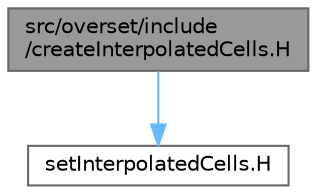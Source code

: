 digraph "src/overset/include/createInterpolatedCells.H"
{
 // LATEX_PDF_SIZE
  bgcolor="transparent";
  edge [fontname=Helvetica,fontsize=10,labelfontname=Helvetica,labelfontsize=10];
  node [fontname=Helvetica,fontsize=10,shape=box,height=0.2,width=0.4];
  Node1 [id="Node000001",label="src/overset/include\l/createInterpolatedCells.H",height=0.2,width=0.4,color="gray40", fillcolor="grey60", style="filled", fontcolor="black",tooltip="Creates mask for interpolated cells."];
  Node1 -> Node2 [id="edge1_Node000001_Node000002",color="steelblue1",style="solid",tooltip=" "];
  Node2 [id="Node000002",label="setInterpolatedCells.H",height=0.2,width=0.4,color="grey40", fillcolor="white", style="filled",URL="$setInterpolatedCells_8H.html",tooltip="Sets blocked cells mask field."];
}
